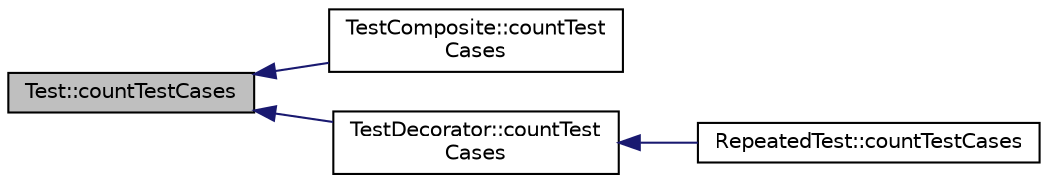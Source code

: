 digraph "Test::countTestCases"
{
  edge [fontname="Helvetica",fontsize="10",labelfontname="Helvetica",labelfontsize="10"];
  node [fontname="Helvetica",fontsize="10",shape=record];
  rankdir="LR";
  Node1 [label="Test::countTestCases",height=0.2,width=0.4,color="black", fillcolor="grey75", style="filled", fontcolor="black"];
  Node1 -> Node2 [dir="back",color="midnightblue",fontsize="10",style="solid",fontname="Helvetica"];
  Node2 [label="TestComposite::countTest\lCases",height=0.2,width=0.4,color="black", fillcolor="white", style="filled",URL="$class_test_composite.html#aab3a79f9629eb6f026467e9c27b08788",tooltip="Return the number of test cases invoked by run(). "];
  Node1 -> Node3 [dir="back",color="midnightblue",fontsize="10",style="solid",fontname="Helvetica"];
  Node3 [label="TestDecorator::countTest\lCases",height=0.2,width=0.4,color="black", fillcolor="white", style="filled",URL="$class_test_decorator.html#add3b489dfb3331eba0aee7e06b03548b",tooltip="Return the number of test cases invoked by run(). "];
  Node3 -> Node4 [dir="back",color="midnightblue",fontsize="10",style="solid",fontname="Helvetica"];
  Node4 [label="RepeatedTest::countTestCases",height=0.2,width=0.4,color="black", fillcolor="white", style="filled",URL="$class_repeated_test.html#a6ba58feb083e24fea828c2f7975d5478",tooltip="Return the number of test cases invoked by run(). "];
}
